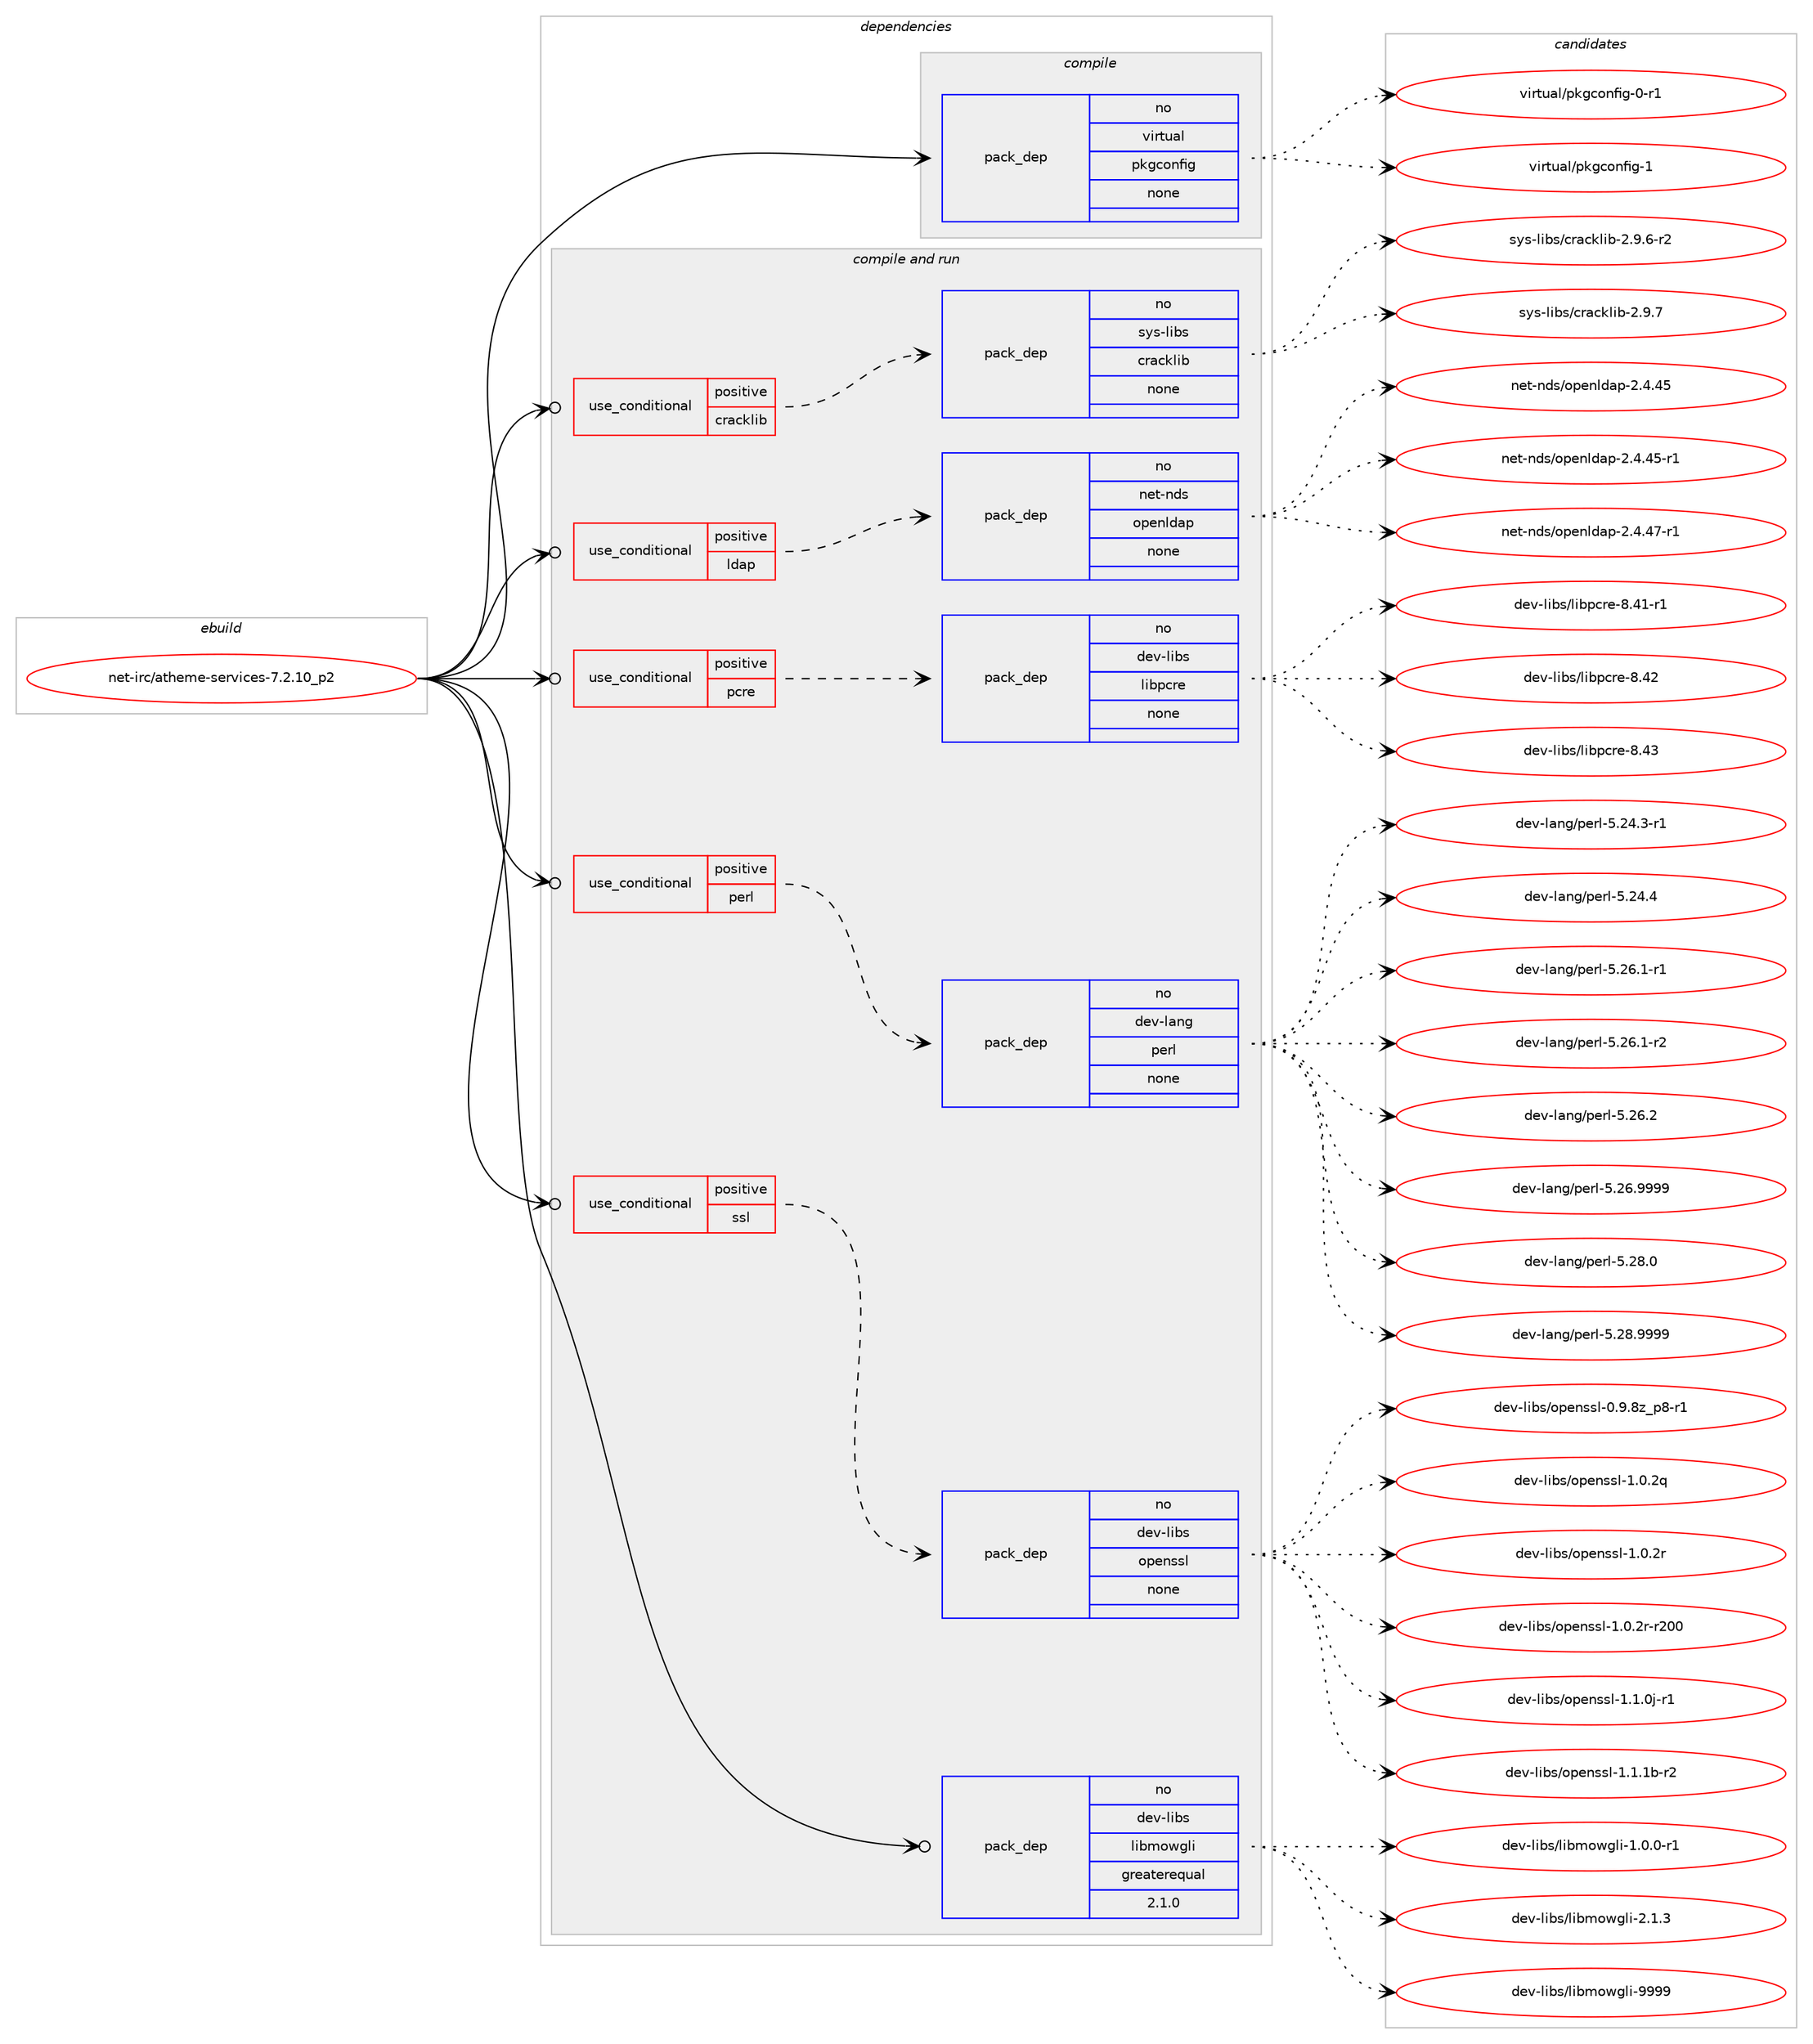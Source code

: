 digraph prolog {

# *************
# Graph options
# *************

newrank=true;
concentrate=true;
compound=true;
graph [rankdir=LR,fontname=Helvetica,fontsize=10,ranksep=1.5];#, ranksep=2.5, nodesep=0.2];
edge  [arrowhead=vee];
node  [fontname=Helvetica,fontsize=10];

# **********
# The ebuild
# **********

subgraph cluster_leftcol {
color=gray;
rank=same;
label=<<i>ebuild</i>>;
id [label="net-irc/atheme-services-7.2.10_p2", color=red, width=4, href="../net-irc/atheme-services-7.2.10_p2.svg"];
}

# ****************
# The dependencies
# ****************

subgraph cluster_midcol {
color=gray;
label=<<i>dependencies</i>>;
subgraph cluster_compile {
fillcolor="#eeeeee";
style=filled;
label=<<i>compile</i>>;
subgraph pack1184124 {
dependency1656240 [label=<<TABLE BORDER="0" CELLBORDER="1" CELLSPACING="0" CELLPADDING="4" WIDTH="220"><TR><TD ROWSPAN="6" CELLPADDING="30">pack_dep</TD></TR><TR><TD WIDTH="110">no</TD></TR><TR><TD>virtual</TD></TR><TR><TD>pkgconfig</TD></TR><TR><TD>none</TD></TR><TR><TD></TD></TR></TABLE>>, shape=none, color=blue];
}
id:e -> dependency1656240:w [weight=20,style="solid",arrowhead="vee"];
}
subgraph cluster_compileandrun {
fillcolor="#eeeeee";
style=filled;
label=<<i>compile and run</i>>;
subgraph cond445275 {
dependency1656241 [label=<<TABLE BORDER="0" CELLBORDER="1" CELLSPACING="0" CELLPADDING="4"><TR><TD ROWSPAN="3" CELLPADDING="10">use_conditional</TD></TR><TR><TD>positive</TD></TR><TR><TD>cracklib</TD></TR></TABLE>>, shape=none, color=red];
subgraph pack1184125 {
dependency1656242 [label=<<TABLE BORDER="0" CELLBORDER="1" CELLSPACING="0" CELLPADDING="4" WIDTH="220"><TR><TD ROWSPAN="6" CELLPADDING="30">pack_dep</TD></TR><TR><TD WIDTH="110">no</TD></TR><TR><TD>sys-libs</TD></TR><TR><TD>cracklib</TD></TR><TR><TD>none</TD></TR><TR><TD></TD></TR></TABLE>>, shape=none, color=blue];
}
dependency1656241:e -> dependency1656242:w [weight=20,style="dashed",arrowhead="vee"];
}
id:e -> dependency1656241:w [weight=20,style="solid",arrowhead="odotvee"];
subgraph cond445276 {
dependency1656243 [label=<<TABLE BORDER="0" CELLBORDER="1" CELLSPACING="0" CELLPADDING="4"><TR><TD ROWSPAN="3" CELLPADDING="10">use_conditional</TD></TR><TR><TD>positive</TD></TR><TR><TD>ldap</TD></TR></TABLE>>, shape=none, color=red];
subgraph pack1184126 {
dependency1656244 [label=<<TABLE BORDER="0" CELLBORDER="1" CELLSPACING="0" CELLPADDING="4" WIDTH="220"><TR><TD ROWSPAN="6" CELLPADDING="30">pack_dep</TD></TR><TR><TD WIDTH="110">no</TD></TR><TR><TD>net-nds</TD></TR><TR><TD>openldap</TD></TR><TR><TD>none</TD></TR><TR><TD></TD></TR></TABLE>>, shape=none, color=blue];
}
dependency1656243:e -> dependency1656244:w [weight=20,style="dashed",arrowhead="vee"];
}
id:e -> dependency1656243:w [weight=20,style="solid",arrowhead="odotvee"];
subgraph cond445277 {
dependency1656245 [label=<<TABLE BORDER="0" CELLBORDER="1" CELLSPACING="0" CELLPADDING="4"><TR><TD ROWSPAN="3" CELLPADDING="10">use_conditional</TD></TR><TR><TD>positive</TD></TR><TR><TD>pcre</TD></TR></TABLE>>, shape=none, color=red];
subgraph pack1184127 {
dependency1656246 [label=<<TABLE BORDER="0" CELLBORDER="1" CELLSPACING="0" CELLPADDING="4" WIDTH="220"><TR><TD ROWSPAN="6" CELLPADDING="30">pack_dep</TD></TR><TR><TD WIDTH="110">no</TD></TR><TR><TD>dev-libs</TD></TR><TR><TD>libpcre</TD></TR><TR><TD>none</TD></TR><TR><TD></TD></TR></TABLE>>, shape=none, color=blue];
}
dependency1656245:e -> dependency1656246:w [weight=20,style="dashed",arrowhead="vee"];
}
id:e -> dependency1656245:w [weight=20,style="solid",arrowhead="odotvee"];
subgraph cond445278 {
dependency1656247 [label=<<TABLE BORDER="0" CELLBORDER="1" CELLSPACING="0" CELLPADDING="4"><TR><TD ROWSPAN="3" CELLPADDING="10">use_conditional</TD></TR><TR><TD>positive</TD></TR><TR><TD>perl</TD></TR></TABLE>>, shape=none, color=red];
subgraph pack1184128 {
dependency1656248 [label=<<TABLE BORDER="0" CELLBORDER="1" CELLSPACING="0" CELLPADDING="4" WIDTH="220"><TR><TD ROWSPAN="6" CELLPADDING="30">pack_dep</TD></TR><TR><TD WIDTH="110">no</TD></TR><TR><TD>dev-lang</TD></TR><TR><TD>perl</TD></TR><TR><TD>none</TD></TR><TR><TD></TD></TR></TABLE>>, shape=none, color=blue];
}
dependency1656247:e -> dependency1656248:w [weight=20,style="dashed",arrowhead="vee"];
}
id:e -> dependency1656247:w [weight=20,style="solid",arrowhead="odotvee"];
subgraph cond445279 {
dependency1656249 [label=<<TABLE BORDER="0" CELLBORDER="1" CELLSPACING="0" CELLPADDING="4"><TR><TD ROWSPAN="3" CELLPADDING="10">use_conditional</TD></TR><TR><TD>positive</TD></TR><TR><TD>ssl</TD></TR></TABLE>>, shape=none, color=red];
subgraph pack1184129 {
dependency1656250 [label=<<TABLE BORDER="0" CELLBORDER="1" CELLSPACING="0" CELLPADDING="4" WIDTH="220"><TR><TD ROWSPAN="6" CELLPADDING="30">pack_dep</TD></TR><TR><TD WIDTH="110">no</TD></TR><TR><TD>dev-libs</TD></TR><TR><TD>openssl</TD></TR><TR><TD>none</TD></TR><TR><TD></TD></TR></TABLE>>, shape=none, color=blue];
}
dependency1656249:e -> dependency1656250:w [weight=20,style="dashed",arrowhead="vee"];
}
id:e -> dependency1656249:w [weight=20,style="solid",arrowhead="odotvee"];
subgraph pack1184130 {
dependency1656251 [label=<<TABLE BORDER="0" CELLBORDER="1" CELLSPACING="0" CELLPADDING="4" WIDTH="220"><TR><TD ROWSPAN="6" CELLPADDING="30">pack_dep</TD></TR><TR><TD WIDTH="110">no</TD></TR><TR><TD>dev-libs</TD></TR><TR><TD>libmowgli</TD></TR><TR><TD>greaterequal</TD></TR><TR><TD>2.1.0</TD></TR></TABLE>>, shape=none, color=blue];
}
id:e -> dependency1656251:w [weight=20,style="solid",arrowhead="odotvee"];
}
subgraph cluster_run {
fillcolor="#eeeeee";
style=filled;
label=<<i>run</i>>;
}
}

# **************
# The candidates
# **************

subgraph cluster_choices {
rank=same;
color=gray;
label=<<i>candidates</i>>;

subgraph choice1184124 {
color=black;
nodesep=1;
choice11810511411611797108471121071039911111010210510345484511449 [label="virtual/pkgconfig-0-r1", color=red, width=4,href="../virtual/pkgconfig-0-r1.svg"];
choice1181051141161179710847112107103991111101021051034549 [label="virtual/pkgconfig-1", color=red, width=4,href="../virtual/pkgconfig-1.svg"];
dependency1656240:e -> choice11810511411611797108471121071039911111010210510345484511449:w [style=dotted,weight="100"];
dependency1656240:e -> choice1181051141161179710847112107103991111101021051034549:w [style=dotted,weight="100"];
}
subgraph choice1184125 {
color=black;
nodesep=1;
choice115121115451081059811547991149799107108105984550465746544511450 [label="sys-libs/cracklib-2.9.6-r2", color=red, width=4,href="../sys-libs/cracklib-2.9.6-r2.svg"];
choice11512111545108105981154799114979910710810598455046574655 [label="sys-libs/cracklib-2.9.7", color=red, width=4,href="../sys-libs/cracklib-2.9.7.svg"];
dependency1656242:e -> choice115121115451081059811547991149799107108105984550465746544511450:w [style=dotted,weight="100"];
dependency1656242:e -> choice11512111545108105981154799114979910710810598455046574655:w [style=dotted,weight="100"];
}
subgraph choice1184126 {
color=black;
nodesep=1;
choice11010111645110100115471111121011101081009711245504652465253 [label="net-nds/openldap-2.4.45", color=red, width=4,href="../net-nds/openldap-2.4.45.svg"];
choice110101116451101001154711111210111010810097112455046524652534511449 [label="net-nds/openldap-2.4.45-r1", color=red, width=4,href="../net-nds/openldap-2.4.45-r1.svg"];
choice110101116451101001154711111210111010810097112455046524652554511449 [label="net-nds/openldap-2.4.47-r1", color=red, width=4,href="../net-nds/openldap-2.4.47-r1.svg"];
dependency1656244:e -> choice11010111645110100115471111121011101081009711245504652465253:w [style=dotted,weight="100"];
dependency1656244:e -> choice110101116451101001154711111210111010810097112455046524652534511449:w [style=dotted,weight="100"];
dependency1656244:e -> choice110101116451101001154711111210111010810097112455046524652554511449:w [style=dotted,weight="100"];
}
subgraph choice1184127 {
color=black;
nodesep=1;
choice100101118451081059811547108105981129911410145564652494511449 [label="dev-libs/libpcre-8.41-r1", color=red, width=4,href="../dev-libs/libpcre-8.41-r1.svg"];
choice10010111845108105981154710810598112991141014556465250 [label="dev-libs/libpcre-8.42", color=red, width=4,href="../dev-libs/libpcre-8.42.svg"];
choice10010111845108105981154710810598112991141014556465251 [label="dev-libs/libpcre-8.43", color=red, width=4,href="../dev-libs/libpcre-8.43.svg"];
dependency1656246:e -> choice100101118451081059811547108105981129911410145564652494511449:w [style=dotted,weight="100"];
dependency1656246:e -> choice10010111845108105981154710810598112991141014556465250:w [style=dotted,weight="100"];
dependency1656246:e -> choice10010111845108105981154710810598112991141014556465251:w [style=dotted,weight="100"];
}
subgraph choice1184128 {
color=black;
nodesep=1;
choice100101118451089711010347112101114108455346505246514511449 [label="dev-lang/perl-5.24.3-r1", color=red, width=4,href="../dev-lang/perl-5.24.3-r1.svg"];
choice10010111845108971101034711210111410845534650524652 [label="dev-lang/perl-5.24.4", color=red, width=4,href="../dev-lang/perl-5.24.4.svg"];
choice100101118451089711010347112101114108455346505446494511449 [label="dev-lang/perl-5.26.1-r1", color=red, width=4,href="../dev-lang/perl-5.26.1-r1.svg"];
choice100101118451089711010347112101114108455346505446494511450 [label="dev-lang/perl-5.26.1-r2", color=red, width=4,href="../dev-lang/perl-5.26.1-r2.svg"];
choice10010111845108971101034711210111410845534650544650 [label="dev-lang/perl-5.26.2", color=red, width=4,href="../dev-lang/perl-5.26.2.svg"];
choice10010111845108971101034711210111410845534650544657575757 [label="dev-lang/perl-5.26.9999", color=red, width=4,href="../dev-lang/perl-5.26.9999.svg"];
choice10010111845108971101034711210111410845534650564648 [label="dev-lang/perl-5.28.0", color=red, width=4,href="../dev-lang/perl-5.28.0.svg"];
choice10010111845108971101034711210111410845534650564657575757 [label="dev-lang/perl-5.28.9999", color=red, width=4,href="../dev-lang/perl-5.28.9999.svg"];
dependency1656248:e -> choice100101118451089711010347112101114108455346505246514511449:w [style=dotted,weight="100"];
dependency1656248:e -> choice10010111845108971101034711210111410845534650524652:w [style=dotted,weight="100"];
dependency1656248:e -> choice100101118451089711010347112101114108455346505446494511449:w [style=dotted,weight="100"];
dependency1656248:e -> choice100101118451089711010347112101114108455346505446494511450:w [style=dotted,weight="100"];
dependency1656248:e -> choice10010111845108971101034711210111410845534650544650:w [style=dotted,weight="100"];
dependency1656248:e -> choice10010111845108971101034711210111410845534650544657575757:w [style=dotted,weight="100"];
dependency1656248:e -> choice10010111845108971101034711210111410845534650564648:w [style=dotted,weight="100"];
dependency1656248:e -> choice10010111845108971101034711210111410845534650564657575757:w [style=dotted,weight="100"];
}
subgraph choice1184129 {
color=black;
nodesep=1;
choice10010111845108105981154711111210111011511510845484657465612295112564511449 [label="dev-libs/openssl-0.9.8z_p8-r1", color=red, width=4,href="../dev-libs/openssl-0.9.8z_p8-r1.svg"];
choice100101118451081059811547111112101110115115108454946484650113 [label="dev-libs/openssl-1.0.2q", color=red, width=4,href="../dev-libs/openssl-1.0.2q.svg"];
choice100101118451081059811547111112101110115115108454946484650114 [label="dev-libs/openssl-1.0.2r", color=red, width=4,href="../dev-libs/openssl-1.0.2r.svg"];
choice10010111845108105981154711111210111011511510845494648465011445114504848 [label="dev-libs/openssl-1.0.2r-r200", color=red, width=4,href="../dev-libs/openssl-1.0.2r-r200.svg"];
choice1001011184510810598115471111121011101151151084549464946481064511449 [label="dev-libs/openssl-1.1.0j-r1", color=red, width=4,href="../dev-libs/openssl-1.1.0j-r1.svg"];
choice100101118451081059811547111112101110115115108454946494649984511450 [label="dev-libs/openssl-1.1.1b-r2", color=red, width=4,href="../dev-libs/openssl-1.1.1b-r2.svg"];
dependency1656250:e -> choice10010111845108105981154711111210111011511510845484657465612295112564511449:w [style=dotted,weight="100"];
dependency1656250:e -> choice100101118451081059811547111112101110115115108454946484650113:w [style=dotted,weight="100"];
dependency1656250:e -> choice100101118451081059811547111112101110115115108454946484650114:w [style=dotted,weight="100"];
dependency1656250:e -> choice10010111845108105981154711111210111011511510845494648465011445114504848:w [style=dotted,weight="100"];
dependency1656250:e -> choice1001011184510810598115471111121011101151151084549464946481064511449:w [style=dotted,weight="100"];
dependency1656250:e -> choice100101118451081059811547111112101110115115108454946494649984511450:w [style=dotted,weight="100"];
}
subgraph choice1184130 {
color=black;
nodesep=1;
choice100101118451081059811547108105981091111191031081054549464846484511449 [label="dev-libs/libmowgli-1.0.0-r1", color=red, width=4,href="../dev-libs/libmowgli-1.0.0-r1.svg"];
choice10010111845108105981154710810598109111119103108105455046494651 [label="dev-libs/libmowgli-2.1.3", color=red, width=4,href="../dev-libs/libmowgli-2.1.3.svg"];
choice100101118451081059811547108105981091111191031081054557575757 [label="dev-libs/libmowgli-9999", color=red, width=4,href="../dev-libs/libmowgli-9999.svg"];
dependency1656251:e -> choice100101118451081059811547108105981091111191031081054549464846484511449:w [style=dotted,weight="100"];
dependency1656251:e -> choice10010111845108105981154710810598109111119103108105455046494651:w [style=dotted,weight="100"];
dependency1656251:e -> choice100101118451081059811547108105981091111191031081054557575757:w [style=dotted,weight="100"];
}
}

}
